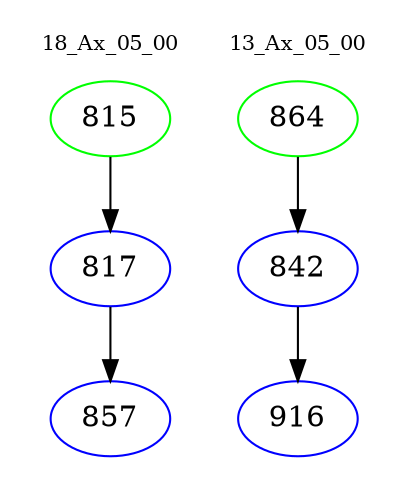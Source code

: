 digraph{
subgraph cluster_0 {
color = white
label = "18_Ax_05_00";
fontsize=10;
T0_815 [label="815", color="green"]
T0_815 -> T0_817 [color="black"]
T0_817 [label="817", color="blue"]
T0_817 -> T0_857 [color="black"]
T0_857 [label="857", color="blue"]
}
subgraph cluster_1 {
color = white
label = "13_Ax_05_00";
fontsize=10;
T1_864 [label="864", color="green"]
T1_864 -> T1_842 [color="black"]
T1_842 [label="842", color="blue"]
T1_842 -> T1_916 [color="black"]
T1_916 [label="916", color="blue"]
}
}
